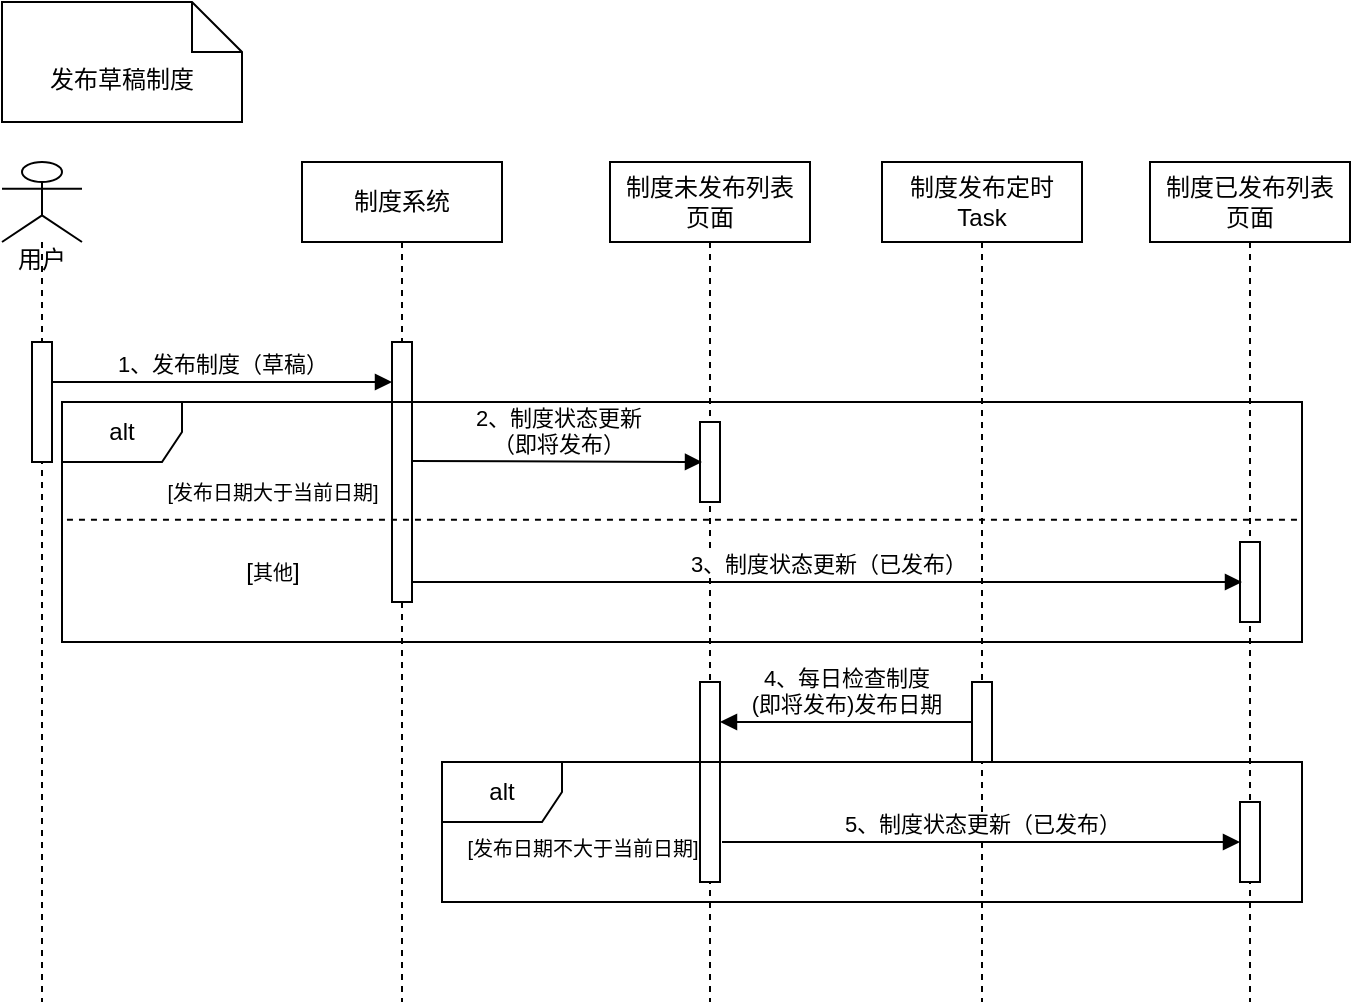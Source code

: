 <mxfile version="24.7.1" type="github">
  <diagram name="第 1 页" id="Cfdmz5qcJavMrj4C0rFK">
    <mxGraphModel dx="1434" dy="746" grid="1" gridSize="10" guides="1" tooltips="1" connect="1" arrows="1" fold="1" page="1" pageScale="1" pageWidth="827" pageHeight="1169" math="0" shadow="0">
      <root>
        <mxCell id="0" />
        <mxCell id="1" parent="0" />
        <mxCell id="G5UrSgYh61hgiZAHYsWe-1" value="发布草稿制度" style="shape=note2;boundedLbl=1;whiteSpace=wrap;html=1;size=25;verticalAlign=top;align=center;" vertex="1" parent="1">
          <mxGeometry x="80" y="40" width="120" height="60" as="geometry" />
        </mxCell>
        <mxCell id="G5UrSgYh61hgiZAHYsWe-2" value="&amp;nbsp; &amp;nbsp; &amp;nbsp; &amp;nbsp; &amp;nbsp; &amp;nbsp; &amp;nbsp; &amp;nbsp; &amp;nbsp; &amp;nbsp; &amp;nbsp; &amp;nbsp; &amp;nbsp; &amp;nbsp; &amp;nbsp; &amp;nbsp; &amp;nbsp; &amp;nbsp; &amp;nbsp; &amp;nbsp; &amp;nbsp; &amp;nbsp; 用户" style="shape=umlLifeline;perimeter=lifelinePerimeter;whiteSpace=wrap;html=1;container=1;dropTarget=0;collapsible=0;recursiveResize=0;outlineConnect=0;portConstraint=eastwest;newEdgeStyle={&quot;curved&quot;:0,&quot;rounded&quot;:0};participant=umlActor;" vertex="1" parent="1">
          <mxGeometry x="80" y="120" width="40" height="420" as="geometry" />
        </mxCell>
        <mxCell id="G5UrSgYh61hgiZAHYsWe-3" value="" style="html=1;points=[[0,0,0,0,5],[0,1,0,0,-5],[1,0,0,0,5],[1,1,0,0,-5]];perimeter=orthogonalPerimeter;outlineConnect=0;targetShapes=umlLifeline;portConstraint=eastwest;newEdgeStyle={&quot;curved&quot;:0,&quot;rounded&quot;:0};" vertex="1" parent="G5UrSgYh61hgiZAHYsWe-2">
          <mxGeometry x="15" y="90" width="10" height="60" as="geometry" />
        </mxCell>
        <mxCell id="G5UrSgYh61hgiZAHYsWe-4" value="制度系统" style="shape=umlLifeline;perimeter=lifelinePerimeter;whiteSpace=wrap;html=1;container=1;dropTarget=0;collapsible=0;recursiveResize=0;outlineConnect=0;portConstraint=eastwest;newEdgeStyle={&quot;curved&quot;:0,&quot;rounded&quot;:0};" vertex="1" parent="1">
          <mxGeometry x="230" y="120" width="100" height="420" as="geometry" />
        </mxCell>
        <mxCell id="G5UrSgYh61hgiZAHYsWe-5" value="" style="html=1;points=[[0,0,0,0,5],[0,1,0,0,-5],[1,0,0,0,5],[1,1,0,0,-5]];perimeter=orthogonalPerimeter;outlineConnect=0;targetShapes=umlLifeline;portConstraint=eastwest;newEdgeStyle={&quot;curved&quot;:0,&quot;rounded&quot;:0};" vertex="1" parent="G5UrSgYh61hgiZAHYsWe-4">
          <mxGeometry x="45" y="90" width="10" height="130" as="geometry" />
        </mxCell>
        <mxCell id="G5UrSgYh61hgiZAHYsWe-6" value="1、发布制度（草稿）" style="html=1;verticalAlign=bottom;endArrow=block;curved=0;rounded=0;" edge="1" parent="1" source="G5UrSgYh61hgiZAHYsWe-3" target="G5UrSgYh61hgiZAHYsWe-5">
          <mxGeometry width="80" relative="1" as="geometry">
            <mxPoint x="110" y="230" as="sourcePoint" />
            <mxPoint x="190" y="230" as="targetPoint" />
            <Array as="points">
              <mxPoint x="170" y="230" />
            </Array>
          </mxGeometry>
        </mxCell>
        <mxCell id="G5UrSgYh61hgiZAHYsWe-7" value="制度已发布列表&lt;div&gt;页面&lt;/div&gt;" style="shape=umlLifeline;perimeter=lifelinePerimeter;whiteSpace=wrap;html=1;container=1;dropTarget=0;collapsible=0;recursiveResize=0;outlineConnect=0;portConstraint=eastwest;newEdgeStyle={&quot;curved&quot;:0,&quot;rounded&quot;:0};" vertex="1" parent="1">
          <mxGeometry x="654" y="120" width="100" height="420" as="geometry" />
        </mxCell>
        <mxCell id="G5UrSgYh61hgiZAHYsWe-8" value="" style="html=1;points=[[0,0,0,0,5],[0,1,0,0,-5],[1,0,0,0,5],[1,1,0,0,-5]];perimeter=orthogonalPerimeter;outlineConnect=0;targetShapes=umlLifeline;portConstraint=eastwest;newEdgeStyle={&quot;curved&quot;:0,&quot;rounded&quot;:0};" vertex="1" parent="G5UrSgYh61hgiZAHYsWe-7">
          <mxGeometry x="45" y="190" width="10" height="40" as="geometry" />
        </mxCell>
        <mxCell id="G5UrSgYh61hgiZAHYsWe-9" value="" style="html=1;points=[[0,0,0,0,5],[0,1,0,0,-5],[1,0,0,0,5],[1,1,0,0,-5]];perimeter=orthogonalPerimeter;outlineConnect=0;targetShapes=umlLifeline;portConstraint=eastwest;newEdgeStyle={&quot;curved&quot;:0,&quot;rounded&quot;:0};" vertex="1" parent="G5UrSgYh61hgiZAHYsWe-7">
          <mxGeometry x="45" y="320" width="10" height="40" as="geometry" />
        </mxCell>
        <mxCell id="G5UrSgYh61hgiZAHYsWe-10" value="制度未发布列表&lt;div&gt;页面&lt;/div&gt;" style="shape=umlLifeline;perimeter=lifelinePerimeter;whiteSpace=wrap;html=1;container=1;dropTarget=0;collapsible=0;recursiveResize=0;outlineConnect=0;portConstraint=eastwest;newEdgeStyle={&quot;curved&quot;:0,&quot;rounded&quot;:0};" vertex="1" parent="1">
          <mxGeometry x="384" y="120" width="100" height="420" as="geometry" />
        </mxCell>
        <mxCell id="G5UrSgYh61hgiZAHYsWe-11" value="" style="html=1;points=[[0,0,0,0,5],[0,1,0,0,-5],[1,0,0,0,5],[1,1,0,0,-5]];perimeter=orthogonalPerimeter;outlineConnect=0;targetShapes=umlLifeline;portConstraint=eastwest;newEdgeStyle={&quot;curved&quot;:0,&quot;rounded&quot;:0};" vertex="1" parent="G5UrSgYh61hgiZAHYsWe-10">
          <mxGeometry x="45" y="130" width="10" height="40" as="geometry" />
        </mxCell>
        <mxCell id="G5UrSgYh61hgiZAHYsWe-12" value="" style="html=1;points=[[0,0,0,0,5],[0,1,0,0,-5],[1,0,0,0,5],[1,1,0,0,-5]];perimeter=orthogonalPerimeter;outlineConnect=0;targetShapes=umlLifeline;portConstraint=eastwest;newEdgeStyle={&quot;curved&quot;:0,&quot;rounded&quot;:0};" vertex="1" parent="G5UrSgYh61hgiZAHYsWe-10">
          <mxGeometry x="45" y="260" width="10" height="100" as="geometry" />
        </mxCell>
        <mxCell id="G5UrSgYh61hgiZAHYsWe-13" value="alt" style="shape=umlFrame;whiteSpace=wrap;html=1;pointerEvents=0;" vertex="1" parent="1">
          <mxGeometry x="110" y="240" width="620" height="120" as="geometry" />
        </mxCell>
        <mxCell id="G5UrSgYh61hgiZAHYsWe-14" value="2、制度状态更新&lt;div&gt;（即将发布）&lt;/div&gt;" style="html=1;verticalAlign=bottom;endArrow=block;curved=0;rounded=0;" edge="1" parent="1">
          <mxGeometry x="0.007" width="80" relative="1" as="geometry">
            <mxPoint x="285" y="269.5" as="sourcePoint" />
            <mxPoint x="430" y="270" as="targetPoint" />
            <mxPoint as="offset" />
          </mxGeometry>
        </mxCell>
        <mxCell id="G5UrSgYh61hgiZAHYsWe-15" value="3、制度状态更新（已发布）" style="html=1;verticalAlign=bottom;endArrow=block;curved=0;rounded=0;" edge="1" parent="1">
          <mxGeometry width="80" relative="1" as="geometry">
            <mxPoint x="285" y="330" as="sourcePoint" />
            <mxPoint x="700" y="330" as="targetPoint" />
          </mxGeometry>
        </mxCell>
        <mxCell id="G5UrSgYh61hgiZAHYsWe-16" value="" style="endArrow=none;dashed=1;html=1;rounded=0;exitX=0.004;exitY=0.491;exitDx=0;exitDy=0;exitPerimeter=0;entryX=0.996;entryY=0.491;entryDx=0;entryDy=0;entryPerimeter=0;" edge="1" parent="1" source="G5UrSgYh61hgiZAHYsWe-13" target="G5UrSgYh61hgiZAHYsWe-13">
          <mxGeometry width="50" height="50" relative="1" as="geometry">
            <mxPoint x="250" y="304.5" as="sourcePoint" />
            <mxPoint x="690" y="305" as="targetPoint" />
          </mxGeometry>
        </mxCell>
        <mxCell id="G5UrSgYh61hgiZAHYsWe-17" value="&lt;font style=&quot;font-size: 10px;&quot;&gt;[发布日期大于当前日期]&lt;/font&gt;" style="text;html=1;align=center;verticalAlign=middle;resizable=0;points=[];autosize=1;strokeColor=none;fillColor=none;" vertex="1" parent="1">
          <mxGeometry x="150" y="270" width="130" height="30" as="geometry" />
        </mxCell>
        <mxCell id="G5UrSgYh61hgiZAHYsWe-18" value="[&lt;font style=&quot;font-size: 10px;&quot;&gt;其他&lt;/font&gt;]" style="text;html=1;align=center;verticalAlign=middle;resizable=0;points=[];autosize=1;strokeColor=none;fillColor=none;" vertex="1" parent="1">
          <mxGeometry x="190" y="310" width="50" height="30" as="geometry" />
        </mxCell>
        <mxCell id="G5UrSgYh61hgiZAHYsWe-19" value="制度发布定时&lt;div&gt;Task&lt;/div&gt;" style="shape=umlLifeline;perimeter=lifelinePerimeter;whiteSpace=wrap;html=1;container=1;dropTarget=0;collapsible=0;recursiveResize=0;outlineConnect=0;portConstraint=eastwest;newEdgeStyle={&quot;curved&quot;:0,&quot;rounded&quot;:0};" vertex="1" parent="1">
          <mxGeometry x="520" y="120" width="100" height="420" as="geometry" />
        </mxCell>
        <mxCell id="G5UrSgYh61hgiZAHYsWe-20" value="" style="html=1;points=[[0,0,0,0,5],[0,1,0,0,-5],[1,0,0,0,5],[1,1,0,0,-5]];perimeter=orthogonalPerimeter;outlineConnect=0;targetShapes=umlLifeline;portConstraint=eastwest;newEdgeStyle={&quot;curved&quot;:0,&quot;rounded&quot;:0};" vertex="1" parent="G5UrSgYh61hgiZAHYsWe-19">
          <mxGeometry x="45" y="260" width="10" height="40" as="geometry" />
        </mxCell>
        <mxCell id="G5UrSgYh61hgiZAHYsWe-21" value="4、每日检查制度&lt;div&gt;(即将发布)发布日期&lt;/div&gt;" style="html=1;verticalAlign=bottom;endArrow=block;curved=0;rounded=0;" edge="1" parent="1" source="G5UrSgYh61hgiZAHYsWe-20" target="G5UrSgYh61hgiZAHYsWe-12">
          <mxGeometry width="80" relative="1" as="geometry">
            <mxPoint x="540" y="410" as="sourcePoint" />
            <mxPoint x="450" y="410" as="targetPoint" />
            <mxPoint as="offset" />
          </mxGeometry>
        </mxCell>
        <mxCell id="G5UrSgYh61hgiZAHYsWe-22" value="5、制度状态更新（已发布）" style="html=1;verticalAlign=bottom;endArrow=block;curved=0;rounded=0;" edge="1" parent="1" target="G5UrSgYh61hgiZAHYsWe-9">
          <mxGeometry width="80" relative="1" as="geometry">
            <mxPoint x="440" y="460" as="sourcePoint" />
            <mxPoint x="520" y="460" as="targetPoint" />
          </mxGeometry>
        </mxCell>
        <mxCell id="G5UrSgYh61hgiZAHYsWe-23" value="alt" style="shape=umlFrame;whiteSpace=wrap;html=1;pointerEvents=0;" vertex="1" parent="1">
          <mxGeometry x="300" y="420" width="430" height="70" as="geometry" />
        </mxCell>
        <mxCell id="G5UrSgYh61hgiZAHYsWe-24" value="&lt;span style=&quot;font-size: 10px;&quot;&gt;[发布日期不大于当前日期]&lt;/span&gt;" style="text;html=1;align=center;verticalAlign=middle;resizable=0;points=[];autosize=1;strokeColor=none;fillColor=none;" vertex="1" parent="1">
          <mxGeometry x="300" y="448" width="140" height="30" as="geometry" />
        </mxCell>
      </root>
    </mxGraphModel>
  </diagram>
</mxfile>
